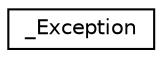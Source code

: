 digraph "Graphical Class Hierarchy"
{
  edge [fontname="Helvetica",fontsize="10",labelfontname="Helvetica",labelfontsize="10"];
  node [fontname="Helvetica",fontsize="10",shape=record];
  rankdir="LR";
  Node1 [label="_Exception",height=0.2,width=0.4,color="black", fillcolor="white", style="filled",URL="$class__Exception.html"];
}
